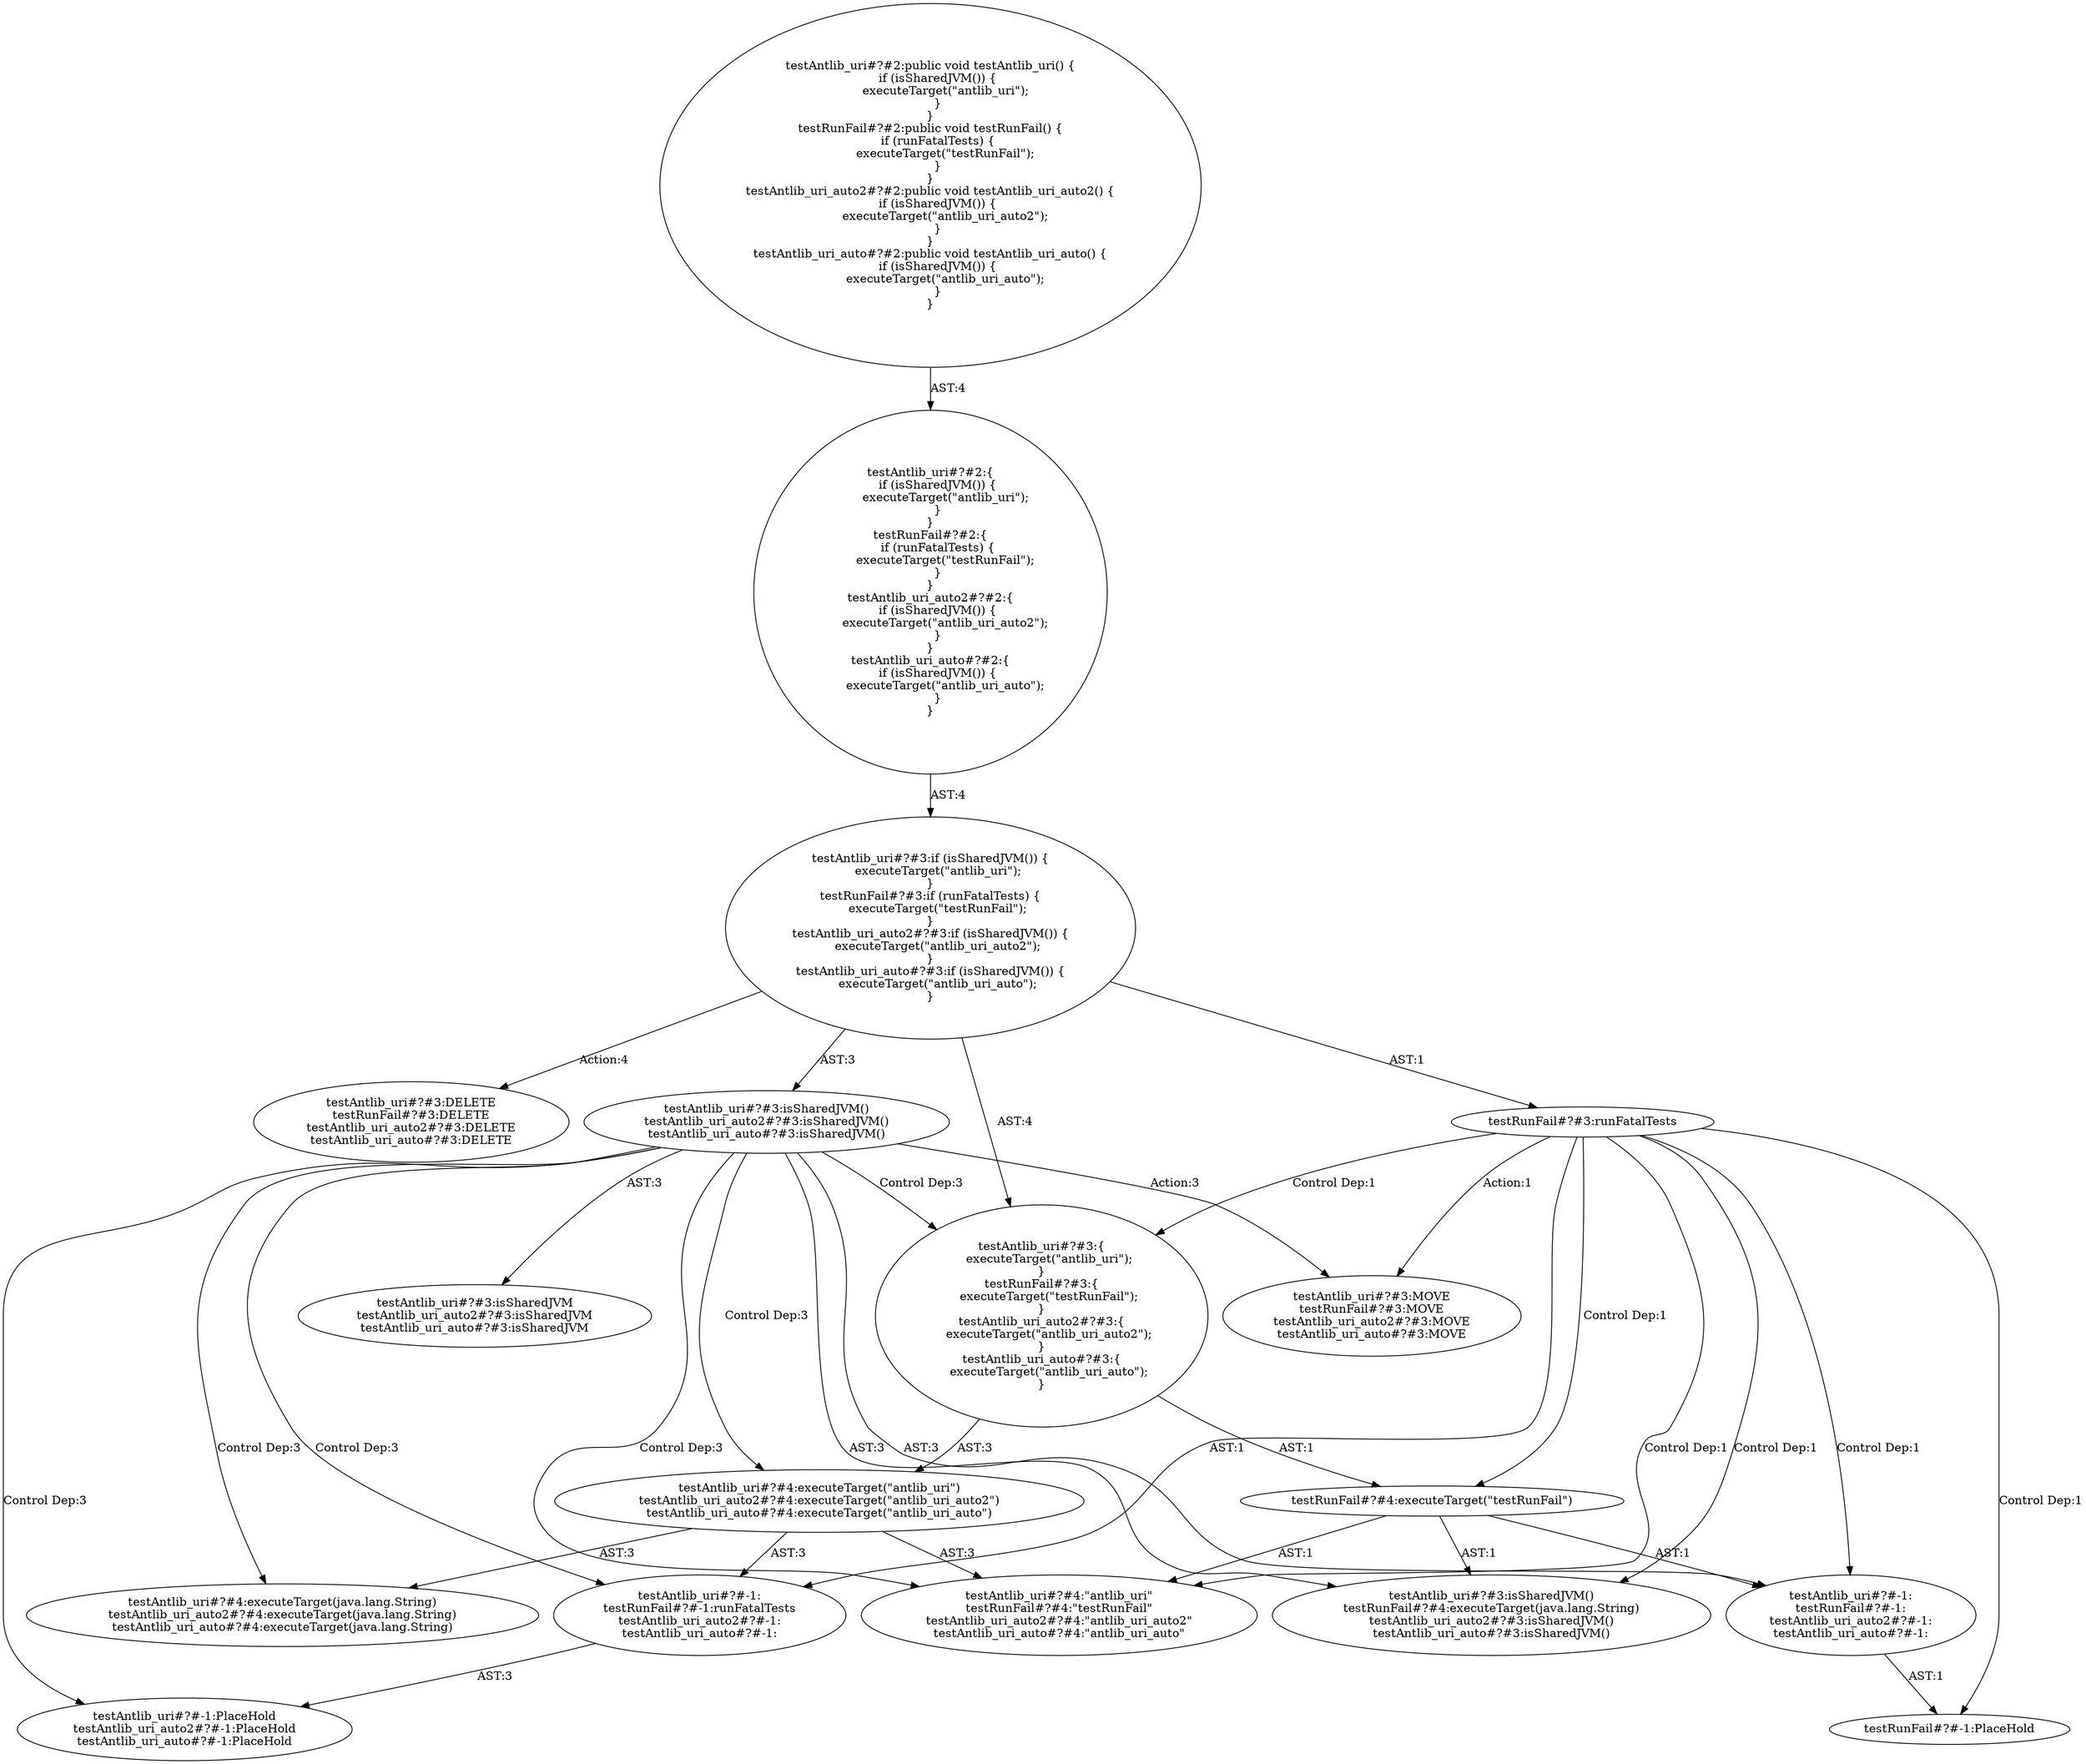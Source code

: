 digraph "Pattern" {
0 [label="testAntlib_uri#?#3:DELETE
testRunFail#?#3:DELETE
testAntlib_uri_auto2#?#3:DELETE
testAntlib_uri_auto#?#3:DELETE" shape=ellipse]
1 [label="testAntlib_uri#?#3:if (isSharedJVM()) \{
    executeTarget(\"antlib_uri\");
\}
testRunFail#?#3:if (runFatalTests) \{
    executeTarget(\"testRunFail\");
\}
testAntlib_uri_auto2#?#3:if (isSharedJVM()) \{
    executeTarget(\"antlib_uri_auto2\");
\}
testAntlib_uri_auto#?#3:if (isSharedJVM()) \{
    executeTarget(\"antlib_uri_auto\");
\}" shape=ellipse]
2 [label="testAntlib_uri#?#2:\{
    if (isSharedJVM()) \{
        executeTarget(\"antlib_uri\");
    \}
\}
testRunFail#?#2:\{
    if (runFatalTests) \{
        executeTarget(\"testRunFail\");
    \}
\}
testAntlib_uri_auto2#?#2:\{
    if (isSharedJVM()) \{
        executeTarget(\"antlib_uri_auto2\");
    \}
\}
testAntlib_uri_auto#?#2:\{
    if (isSharedJVM()) \{
        executeTarget(\"antlib_uri_auto\");
    \}
\}" shape=ellipse]
3 [label="testAntlib_uri#?#2:public void testAntlib_uri() \{
    if (isSharedJVM()) \{
        executeTarget(\"antlib_uri\");
    \}
\}
testRunFail#?#2:public void testRunFail() \{
    if (runFatalTests) \{
        executeTarget(\"testRunFail\");
    \}
\}
testAntlib_uri_auto2#?#2:public void testAntlib_uri_auto2() \{
    if (isSharedJVM()) \{
        executeTarget(\"antlib_uri_auto2\");
    \}
\}
testAntlib_uri_auto#?#2:public void testAntlib_uri_auto() \{
    if (isSharedJVM()) \{
        executeTarget(\"antlib_uri_auto\");
    \}
\}" shape=ellipse]
4 [label="testAntlib_uri#?#3:isSharedJVM()
testAntlib_uri_auto2#?#3:isSharedJVM()
testAntlib_uri_auto#?#3:isSharedJVM()" shape=ellipse]
5 [label="testAntlib_uri#?#3:isSharedJVM
testAntlib_uri_auto2#?#3:isSharedJVM
testAntlib_uri_auto#?#3:isSharedJVM" shape=ellipse]
6 [label="testAntlib_uri#?#-1:
testRunFail#?#-1:
testAntlib_uri_auto2#?#-1:
testAntlib_uri_auto#?#-1:" shape=ellipse]
7 [label="testAntlib_uri#?#3:isSharedJVM()
testRunFail#?#4:executeTarget(java.lang.String)
testAntlib_uri_auto2#?#3:isSharedJVM()
testAntlib_uri_auto#?#3:isSharedJVM()" shape=ellipse]
8 [label="testAntlib_uri#?#3:\{
    executeTarget(\"antlib_uri\");
\}
testRunFail#?#3:\{
    executeTarget(\"testRunFail\");
\}
testAntlib_uri_auto2#?#3:\{
    executeTarget(\"antlib_uri_auto2\");
\}
testAntlib_uri_auto#?#3:\{
    executeTarget(\"antlib_uri_auto\");
\}" shape=ellipse]
9 [label="testAntlib_uri#?#4:executeTarget(\"antlib_uri\")
testAntlib_uri_auto2#?#4:executeTarget(\"antlib_uri_auto2\")
testAntlib_uri_auto#?#4:executeTarget(\"antlib_uri_auto\")" shape=ellipse]
10 [label="testAntlib_uri#?#4:executeTarget(java.lang.String)
testAntlib_uri_auto2#?#4:executeTarget(java.lang.String)
testAntlib_uri_auto#?#4:executeTarget(java.lang.String)" shape=ellipse]
11 [label="testAntlib_uri#?#-1:
testRunFail#?#-1:runFatalTests
testAntlib_uri_auto2#?#-1:
testAntlib_uri_auto#?#-1:" shape=ellipse]
12 [label="testAntlib_uri#?#-1:PlaceHold
testAntlib_uri_auto2#?#-1:PlaceHold
testAntlib_uri_auto#?#-1:PlaceHold" shape=ellipse]
13 [label="testAntlib_uri#?#4:\"antlib_uri\"
testRunFail#?#4:\"testRunFail\"
testAntlib_uri_auto2#?#4:\"antlib_uri_auto2\"
testAntlib_uri_auto#?#4:\"antlib_uri_auto\"" shape=ellipse]
14 [label="testAntlib_uri#?#3:MOVE
testRunFail#?#3:MOVE
testAntlib_uri_auto2#?#3:MOVE
testAntlib_uri_auto#?#3:MOVE" shape=ellipse]
15 [label="testRunFail#?#4:executeTarget(\"testRunFail\")" shape=ellipse]
16 [label="testRunFail#?#3:runFatalTests" shape=ellipse]
17 [label="testRunFail#?#-1:PlaceHold" shape=ellipse]
1 -> 0 [label="Action:4"];
1 -> 4 [label="AST:3"];
1 -> 8 [label="AST:4"];
1 -> 16 [label="AST:1"];
2 -> 1 [label="AST:4"];
3 -> 2 [label="AST:4"];
4 -> 5 [label="AST:3"];
4 -> 6 [label="AST:3"];
4 -> 7 [label="AST:3"];
4 -> 8 [label="Control Dep:3"];
4 -> 9 [label="Control Dep:3"];
4 -> 10 [label="Control Dep:3"];
4 -> 11 [label="Control Dep:3"];
4 -> 12 [label="Control Dep:3"];
4 -> 13 [label="Control Dep:3"];
4 -> 14 [label="Action:3"];
6 -> 17 [label="AST:1"];
8 -> 9 [label="AST:3"];
8 -> 15 [label="AST:1"];
9 -> 11 [label="AST:3"];
9 -> 10 [label="AST:3"];
9 -> 13 [label="AST:3"];
11 -> 12 [label="AST:3"];
15 -> 6 [label="AST:1"];
15 -> 7 [label="AST:1"];
15 -> 13 [label="AST:1"];
16 -> 15 [label="Control Dep:1"];
16 -> 11 [label="AST:1"];
16 -> 8 [label="Control Dep:1"];
16 -> 7 [label="Control Dep:1"];
16 -> 6 [label="Control Dep:1"];
16 -> 17 [label="Control Dep:1"];
16 -> 13 [label="Control Dep:1"];
16 -> 14 [label="Action:1"];
}